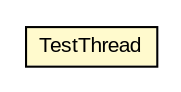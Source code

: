 #!/usr/local/bin/dot
#
# Class diagram 
# Generated by UMLGraph version R5_6 (http://www.umlgraph.org/)
#

digraph G {
	edge [fontname="arial",fontsize=10,labelfontname="arial",labelfontsize=10];
	node [fontname="arial",fontsize=10,shape=plaintext];
	nodesep=0.25;
	ranksep=0.5;
	// java_oo.thread.TestThread
	c3174 [label=<<table title="java_oo.thread.TestThread" border="0" cellborder="1" cellspacing="0" cellpadding="2" port="p" bgcolor="lemonChiffon" href="./TestThread.html">
		<tr><td><table border="0" cellspacing="0" cellpadding="1">
<tr><td align="center" balign="center"> TestThread </td></tr>
		</table></td></tr>
		</table>>, URL="./TestThread.html", fontname="arial", fontcolor="black", fontsize=10.0];
}

